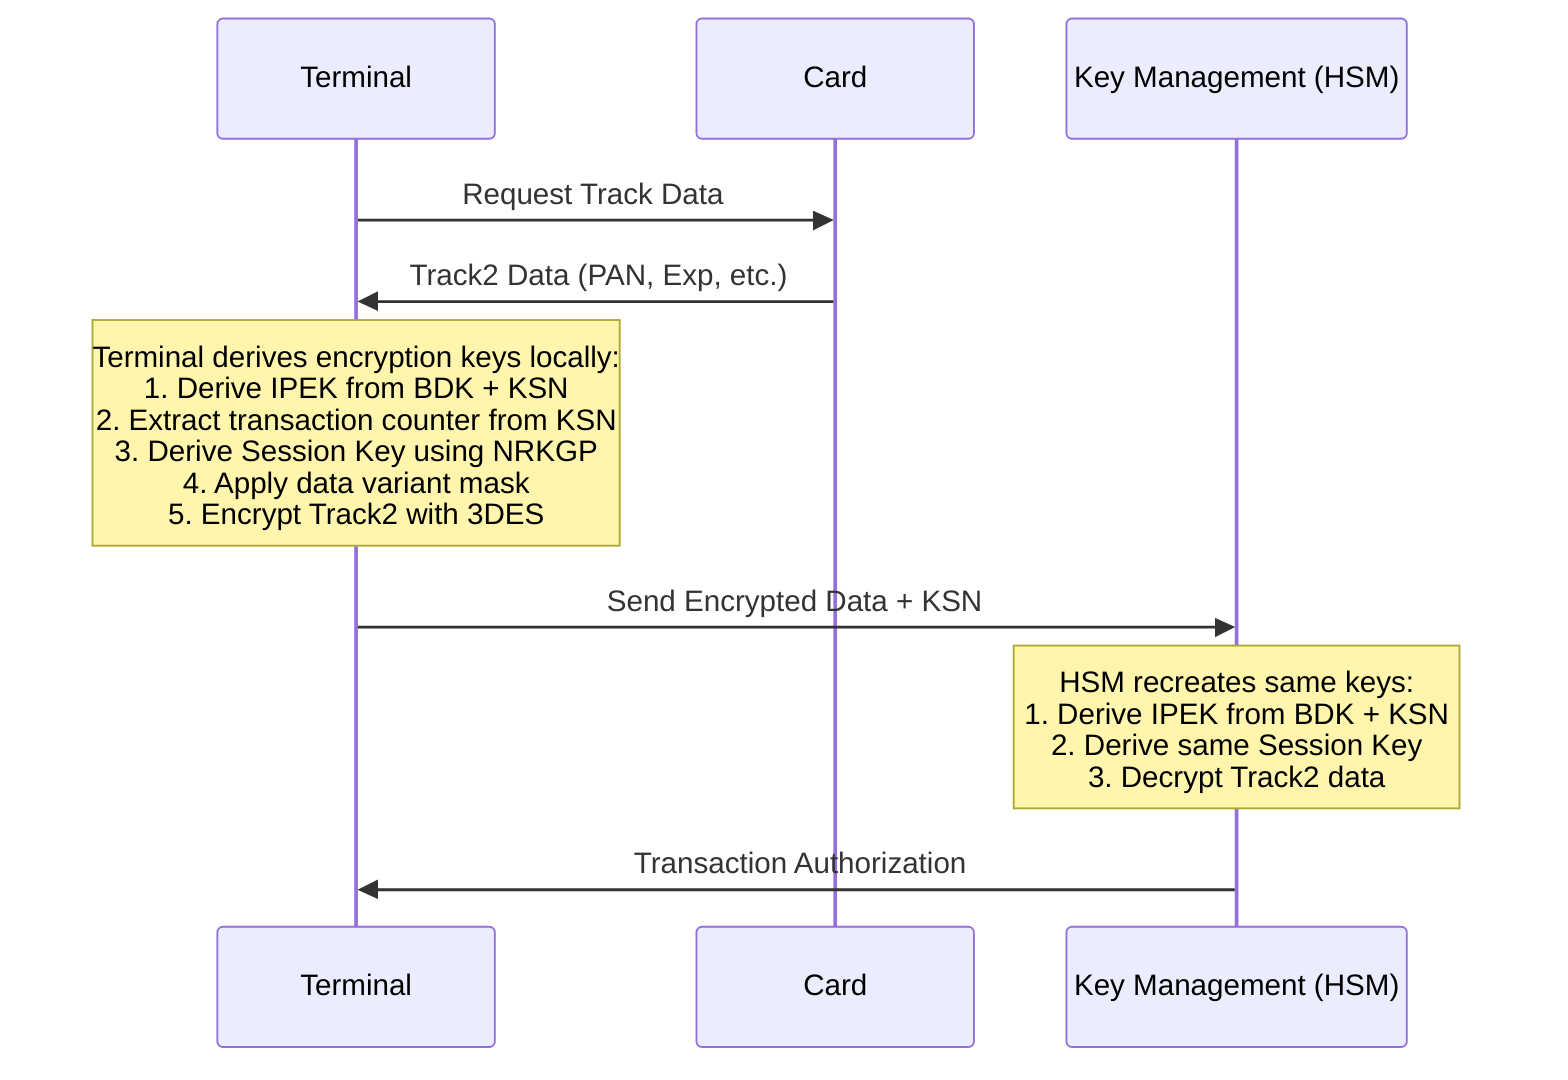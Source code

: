 %% DUKPT Complete Transaction Flow
%% Shows the communication between Terminal, Card, and HSM
sequenceDiagram
    participant T as Terminal
    participant C as Card
    participant H as Key Management (HSM)
    
    T->>C: Request Track Data
    C->>T: Track2 Data (PAN, Exp, etc.)
    
    Note over T: Terminal derives encryption keys locally:<br/>1. Derive IPEK from BDK + KSN<br/>2. Extract transaction counter from KSN<br/>3. Derive Session Key using NRKGP<br/>4. Apply data variant mask<br/>5. Encrypt Track2 with 3DES
    
    T->>H: Send Encrypted Data + KSN
    
    Note over H: HSM recreates same keys:<br/>1. Derive IPEK from BDK + KSN<br/>2. Derive same Session Key<br/>3. Decrypt Track2 data
    
    H->>T: Transaction Authorization